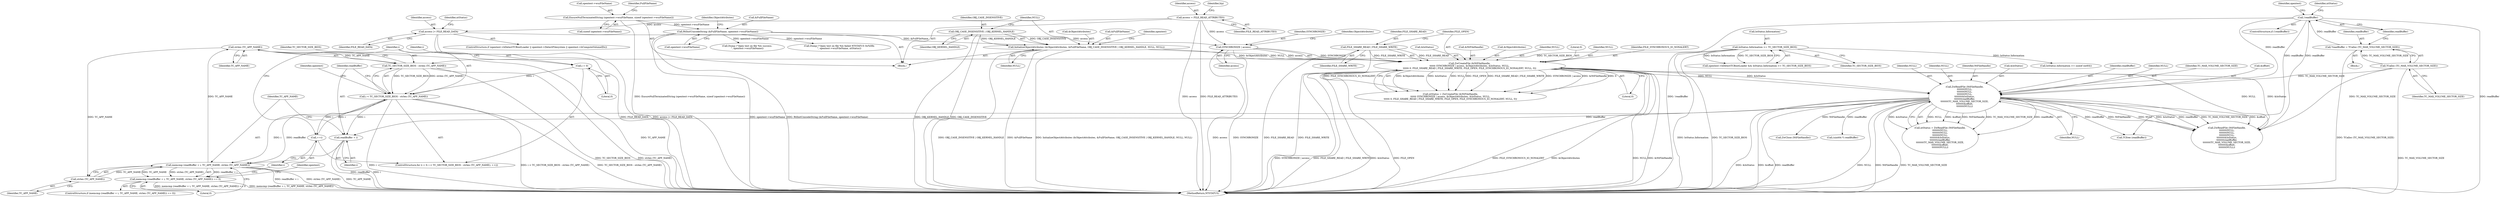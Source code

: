 digraph "0_VeraCrypt_f30f9339c9a0b9bbcc6f5ad38804af39db1f479e@API" {
"1000551" [label="(Call,strlen (TC_APP_NAME))"];
"1000558" [label="(Call,memcmp (readBuffer + i, TC_APP_NAME, strlen (TC_APP_NAME)))"];
"1000515" [label="(Call,ZwReadFile (NtFileHandle,\n\t\t\t\t\t\t\t\tNULL,\n\t\t\t\t\t\t\t\tNULL,\n\t\t\t\t\t\t\t\tNULL,\n\t\t\t\t\t\t\t\t&IoStatus,\n\t\t\t\t\t\t\t\treadBuffer,\n\t\t\t\t\t\t\t\tTC_MAX_VOLUME_SECTOR_SIZE,\n\t\t\t\t\t\t\t\t&offset,\n\t\t\t\t\t\t\t\tNULL))"];
"1000421" [label="(Call,ZwCreateFile (&NtFileHandle,\n\t\t\t\t\t\t SYNCHRONIZE | access, &ObjectAttributes, &IoStatus, NULL,\n\t\t\t\t\t\t 0, FILE_SHARE_READ | FILE_SHARE_WRITE, FILE_OPEN, FILE_SYNCHRONOUS_IO_NONALERT, NULL, 0))"];
"1000424" [label="(Call,SYNCHRONIZE | access)"];
"1000369" [label="(Call,access = FILE_READ_ATTRIBUTES)"];
"1000416" [label="(Call,access |= FILE_READ_DATA)"];
"1000394" [label="(Call,InitializeObjectAttributes (&ObjectAttributes, &FullFileName, OBJ_CASE_INSENSITIVE | OBJ_KERNEL_HANDLE, NULL, NULL))"];
"1000388" [label="(Call,RtlInitUnicodeString (&FullFileName, opentest->wszFileName))"];
"1000380" [label="(Call,EnsureNullTerminatedString (opentest->wszFileName, sizeof (opentest->wszFileName)))"];
"1000399" [label="(Call,OBJ_CASE_INSENSITIVE | OBJ_KERNEL_HANDLE)"];
"1000433" [label="(Call,FILE_SHARE_READ | FILE_SHARE_WRITE)"];
"1000491" [label="(Call,!readBuffer)"];
"1000486" [label="(Call,*readBuffer = TCalloc (TC_MAX_VOLUME_SECTOR_SIZE))"];
"1000488" [label="(Call,TCalloc (TC_MAX_VOLUME_SECTOR_SIZE))"];
"1000547" [label="(Call,i < TC_SECTOR_SIZE_BIOS - strlen (TC_APP_NAME))"];
"1000553" [label="(Call,++i)"];
"1000544" [label="(Call,i = 0)"];
"1000549" [label="(Call,TC_SECTOR_SIZE_BIOS - strlen (TC_APP_NAME))"];
"1000537" [label="(Call,IoStatus.Information >= TC_SECTOR_SIZE_BIOS)"];
"1000551" [label="(Call,strlen (TC_APP_NAME))"];
"1000563" [label="(Call,strlen (TC_APP_NAME))"];
"1000557" [label="(Call,memcmp (readBuffer + i, TC_APP_NAME, strlen (TC_APP_NAME)) == 0)"];
"1000559" [label="(Call,readBuffer + i)"];
"1000396" [label="(Identifier,ObjectAttributes)"];
"1000404" [label="(ControlStructure,if (opentest->bDetectTCBootLoader || opentest->DetectFilesystem || opentest->bComputeVolumeIDs))"];
"1000381" [label="(Call,opentest->wszFileName)"];
"1000484" [label="(Block,)"];
"1000549" [label="(Call,TC_SECTOR_SIZE_BIOS - strlen (TC_APP_NAME))"];
"1000422" [label="(Call,&NtFileHandle)"];
"1000541" [label="(Identifier,TC_SECTOR_SIZE_BIOS)"];
"1000370" [label="(Identifier,access)"];
"1000439" [label="(Literal,0)"];
"1000513" [label="(Call,ntStatus = ZwReadFile (NtFileHandle,\n\t\t\t\t\t\t\t\tNULL,\n\t\t\t\t\t\t\t\tNULL,\n\t\t\t\t\t\t\t\tNULL,\n\t\t\t\t\t\t\t\t&IoStatus,\n\t\t\t\t\t\t\t\treadBuffer,\n\t\t\t\t\t\t\t\tTC_MAX_VOLUME_SECTOR_SIZE,\n\t\t\t\t\t\t\t\t&offset,\n\t\t\t\t\t\t\t\tNULL))"];
"1000546" [label="(Literal,0)"];
"1000394" [label="(Call,InitializeObjectAttributes (&ObjectAttributes, &FullFileName, OBJ_CASE_INSENSITIVE | OBJ_KERNEL_HANDLE, NULL, NULL))"];
"1000486" [label="(Call,*readBuffer = TCalloc (TC_MAX_VOLUME_SECTOR_SIZE))"];
"1000427" [label="(Call,&ObjectAttributes)"];
"1000560" [label="(Identifier,readBuffer)"];
"1000544" [label="(Call,i = 0)"];
"1000576" [label="(Identifier,opentest)"];
"1000551" [label="(Call,strlen (TC_APP_NAME))"];
"1003200" [label="(MethodReturn,NTSTATUS)"];
"1000543" [label="(ControlStructure,for (i = 0; i < TC_SECTOR_SIZE_BIOS - strlen (TC_APP_NAME); ++i))"];
"1000488" [label="(Call,TCalloc (TC_MAX_VOLUME_SECTOR_SIZE))"];
"1000700" [label="(Call,ZwClose (NtFileHandle))"];
"1000519" [label="(Identifier,NULL)"];
"1000515" [label="(Call,ZwReadFile (NtFileHandle,\n\t\t\t\t\t\t\t\tNULL,\n\t\t\t\t\t\t\t\tNULL,\n\t\t\t\t\t\t\t\tNULL,\n\t\t\t\t\t\t\t\t&IoStatus,\n\t\t\t\t\t\t\t\treadBuffer,\n\t\t\t\t\t\t\t\tTC_MAX_VOLUME_SECTOR_SIZE,\n\t\t\t\t\t\t\t\t&offset,\n\t\t\t\t\t\t\t\tNULL))"];
"1000502" [label="(Identifier,opentest)"];
"1000400" [label="(Identifier,OBJ_CASE_INSENSITIVE)"];
"1000424" [label="(Call,SYNCHRONIZE | access)"];
"1000578" [label="(Call,IoStatus.Information >= sizeof (int64))"];
"1000391" [label="(Call,opentest->wszFileName)"];
"1000516" [label="(Identifier,NtFileHandle)"];
"1000417" [label="(Identifier,access)"];
"1000375" [label="(Identifier,Irp)"];
"1000520" [label="(Call,&IoStatus)"];
"1000491" [label="(Call,!readBuffer)"];
"1000538" [label="(Call,IoStatus.Information)"];
"1000558" [label="(Call,memcmp (readBuffer + i, TC_APP_NAME, strlen (TC_APP_NAME)))"];
"1000557" [label="(Call,memcmp (readBuffer + i, TC_APP_NAME, strlen (TC_APP_NAME)) == 0)"];
"1000431" [label="(Identifier,NULL)"];
"1000489" [label="(Identifier,TC_MAX_VOLUME_SECTOR_SIZE)"];
"1000352" [label="(Block,)"];
"1000432" [label="(Literal,0)"];
"1000416" [label="(Call,access |= FILE_READ_DATA)"];
"1000550" [label="(Identifier,TC_SECTOR_SIZE_BIOS)"];
"1000569" [label="(Identifier,opentest)"];
"1000426" [label="(Identifier,access)"];
"1000438" [label="(Identifier,NULL)"];
"1000563" [label="(Call,strlen (TC_APP_NAME))"];
"1000565" [label="(Literal,0)"];
"1000554" [label="(Identifier,i)"];
"1000553" [label="(Call,++i)"];
"1000588" [label="(Call,(uint64 *) readBuffer)"];
"1000537" [label="(Call,IoStatus.Information >= TC_SECTOR_SIZE_BIOS)"];
"1000545" [label="(Identifier,i)"];
"1000698" [label="(Call,TCfree (readBuffer))"];
"1000559" [label="(Call,readBuffer + i)"];
"1000395" [label="(Call,&ObjectAttributes)"];
"1000552" [label="(Identifier,TC_APP_NAME)"];
"1000421" [label="(Call,ZwCreateFile (&NtFileHandle,\n\t\t\t\t\t\t SYNCHRONIZE | access, &ObjectAttributes, &IoStatus, NULL,\n\t\t\t\t\t\t 0, FILE_SHARE_READ | FILE_SHARE_WRITE, FILE_OPEN, FILE_SYNCHRONOUS_IO_NONALERT, NULL, 0))"];
"1000397" [label="(Call,&FullFileName)"];
"1000522" [label="(Identifier,readBuffer)"];
"1000495" [label="(Identifier,ntStatus)"];
"1000425" [label="(Identifier,SYNCHRONIZE)"];
"1000407" [label="(Identifier,opentest)"];
"1000371" [label="(Identifier,FILE_READ_ATTRIBUTES)"];
"1000492" [label="(Identifier,readBuffer)"];
"1000564" [label="(Identifier,TC_APP_NAME)"];
"1000547" [label="(Call,i < TC_SECTOR_SIZE_BIOS - strlen (TC_APP_NAME))"];
"1000433" [label="(Call,FILE_SHARE_READ | FILE_SHARE_WRITE)"];
"1000437" [label="(Identifier,FILE_SYNCHRONOUS_IO_NONALERT)"];
"1000562" [label="(Identifier,TC_APP_NAME)"];
"1000390" [label="(Identifier,FullFileName)"];
"1000548" [label="(Identifier,i)"];
"1000403" [label="(Identifier,NULL)"];
"1000487" [label="(Identifier,readBuffer)"];
"1000380" [label="(Call,EnsureNullTerminatedString (opentest->wszFileName, sizeof (opentest->wszFileName)))"];
"1000490" [label="(ControlStructure,if (!readBuffer))"];
"1000428" [label="(Identifier,ObjectAttributes)"];
"1000533" [label="(Call,opentest->bDetectTCBootLoader && IoStatus.Information >= TC_SECTOR_SIZE_BIOS)"];
"1000399" [label="(Call,OBJ_CASE_INSENSITIVE | OBJ_KERNEL_HANDLE)"];
"1000556" [label="(ControlStructure,if (memcmp (readBuffer + i, TC_APP_NAME, strlen (TC_APP_NAME)) == 0))"];
"1000369" [label="(Call,access = FILE_READ_ATTRIBUTES)"];
"1000384" [label="(Call,sizeof (opentest->wszFileName))"];
"1000526" [label="(Identifier,NULL)"];
"1000667" [label="(Call,ZwReadFile (NtFileHandle,\n\t\t\t\t\t\t\t\tNULL,\n\t\t\t\t\t\t\t\tNULL,\n\t\t\t\t\t\t\t\tNULL,\n\t\t\t\t\t\t\t\t&IoStatus,\n\t\t\t\t\t\t\t\treadBuffer,\n\t\t\t\t\t\t\t\tTC_MAX_VOLUME_SECTOR_SIZE,\n\t\t\t\t\t\t\t\t&offset,\n\t\t\t\t\t\t\t\tNULL))"];
"1000436" [label="(Identifier,FILE_OPEN)"];
"1000517" [label="(Identifier,NULL)"];
"1000401" [label="(Identifier,OBJ_KERNEL_HANDLE)"];
"1000523" [label="(Identifier,TC_MAX_VOLUME_SECTOR_SIZE)"];
"1000429" [label="(Call,&IoStatus)"];
"1000561" [label="(Identifier,i)"];
"1000524" [label="(Call,&offset)"];
"1000420" [label="(Identifier,ntStatus)"];
"1000419" [label="(Call,ntStatus = ZwCreateFile (&NtFileHandle,\n\t\t\t\t\t\t SYNCHRONIZE | access, &ObjectAttributes, &IoStatus, NULL,\n\t\t\t\t\t\t 0, FILE_SHARE_READ | FILE_SHARE_WRITE, FILE_OPEN, FILE_SYNCHRONOUS_IO_NONALERT, NULL, 0))"];
"1000388" [label="(Call,RtlInitUnicodeString (&FullFileName, opentest->wszFileName))"];
"1000389" [label="(Call,&FullFileName)"];
"1000434" [label="(Identifier,FILE_SHARE_READ)"];
"1000402" [label="(Identifier,NULL)"];
"1000702" [label="(Call,Dump (\"Open test on file %ls success.\n\", opentest->wszFileName))"];
"1000709" [label="(Call,Dump (\"Open test on file %ls failed NTSTATUS 0x%08x\n\", opentest->wszFileName, ntStatus))"];
"1000435" [label="(Identifier,FILE_SHARE_WRITE)"];
"1000418" [label="(Identifier,FILE_READ_DATA)"];
"1000518" [label="(Identifier,NULL)"];
"1000551" -> "1000549"  [label="AST: "];
"1000551" -> "1000552"  [label="CFG: "];
"1000552" -> "1000551"  [label="AST: "];
"1000549" -> "1000551"  [label="CFG: "];
"1000551" -> "1003200"  [label="DDG: TC_APP_NAME"];
"1000551" -> "1000549"  [label="DDG: TC_APP_NAME"];
"1000558" -> "1000551"  [label="DDG: TC_APP_NAME"];
"1000551" -> "1000563"  [label="DDG: TC_APP_NAME"];
"1000558" -> "1000557"  [label="AST: "];
"1000558" -> "1000563"  [label="CFG: "];
"1000559" -> "1000558"  [label="AST: "];
"1000562" -> "1000558"  [label="AST: "];
"1000563" -> "1000558"  [label="AST: "];
"1000565" -> "1000558"  [label="CFG: "];
"1000558" -> "1003200"  [label="DDG: strlen (TC_APP_NAME)"];
"1000558" -> "1003200"  [label="DDG: TC_APP_NAME"];
"1000558" -> "1003200"  [label="DDG: readBuffer + i"];
"1000558" -> "1000557"  [label="DDG: readBuffer + i"];
"1000558" -> "1000557"  [label="DDG: TC_APP_NAME"];
"1000558" -> "1000557"  [label="DDG: strlen (TC_APP_NAME)"];
"1000515" -> "1000558"  [label="DDG: readBuffer"];
"1000547" -> "1000558"  [label="DDG: i"];
"1000563" -> "1000558"  [label="DDG: TC_APP_NAME"];
"1000515" -> "1000513"  [label="AST: "];
"1000515" -> "1000526"  [label="CFG: "];
"1000516" -> "1000515"  [label="AST: "];
"1000517" -> "1000515"  [label="AST: "];
"1000518" -> "1000515"  [label="AST: "];
"1000519" -> "1000515"  [label="AST: "];
"1000520" -> "1000515"  [label="AST: "];
"1000522" -> "1000515"  [label="AST: "];
"1000523" -> "1000515"  [label="AST: "];
"1000524" -> "1000515"  [label="AST: "];
"1000526" -> "1000515"  [label="AST: "];
"1000513" -> "1000515"  [label="CFG: "];
"1000515" -> "1003200"  [label="DDG: &IoStatus"];
"1000515" -> "1003200"  [label="DDG: &offset"];
"1000515" -> "1003200"  [label="DDG: readBuffer"];
"1000515" -> "1003200"  [label="DDG: NULL"];
"1000515" -> "1003200"  [label="DDG: NtFileHandle"];
"1000515" -> "1003200"  [label="DDG: TC_MAX_VOLUME_SECTOR_SIZE"];
"1000515" -> "1000513"  [label="DDG: NULL"];
"1000515" -> "1000513"  [label="DDG: &offset"];
"1000515" -> "1000513"  [label="DDG: NtFileHandle"];
"1000515" -> "1000513"  [label="DDG: TC_MAX_VOLUME_SECTOR_SIZE"];
"1000515" -> "1000513"  [label="DDG: readBuffer"];
"1000515" -> "1000513"  [label="DDG: &IoStatus"];
"1000421" -> "1000515"  [label="DDG: NULL"];
"1000421" -> "1000515"  [label="DDG: &IoStatus"];
"1000491" -> "1000515"  [label="DDG: readBuffer"];
"1000488" -> "1000515"  [label="DDG: TC_MAX_VOLUME_SECTOR_SIZE"];
"1000515" -> "1000559"  [label="DDG: readBuffer"];
"1000515" -> "1000588"  [label="DDG: readBuffer"];
"1000515" -> "1000667"  [label="DDG: NtFileHandle"];
"1000515" -> "1000667"  [label="DDG: NULL"];
"1000515" -> "1000667"  [label="DDG: &IoStatus"];
"1000515" -> "1000667"  [label="DDG: readBuffer"];
"1000515" -> "1000667"  [label="DDG: TC_MAX_VOLUME_SECTOR_SIZE"];
"1000515" -> "1000667"  [label="DDG: &offset"];
"1000515" -> "1000698"  [label="DDG: readBuffer"];
"1000515" -> "1000700"  [label="DDG: NtFileHandle"];
"1000421" -> "1000419"  [label="AST: "];
"1000421" -> "1000439"  [label="CFG: "];
"1000422" -> "1000421"  [label="AST: "];
"1000424" -> "1000421"  [label="AST: "];
"1000427" -> "1000421"  [label="AST: "];
"1000429" -> "1000421"  [label="AST: "];
"1000431" -> "1000421"  [label="AST: "];
"1000432" -> "1000421"  [label="AST: "];
"1000433" -> "1000421"  [label="AST: "];
"1000436" -> "1000421"  [label="AST: "];
"1000437" -> "1000421"  [label="AST: "];
"1000438" -> "1000421"  [label="AST: "];
"1000439" -> "1000421"  [label="AST: "];
"1000419" -> "1000421"  [label="CFG: "];
"1000421" -> "1003200"  [label="DDG: FILE_OPEN"];
"1000421" -> "1003200"  [label="DDG: FILE_SYNCHRONOUS_IO_NONALERT"];
"1000421" -> "1003200"  [label="DDG: &ObjectAttributes"];
"1000421" -> "1003200"  [label="DDG: NULL"];
"1000421" -> "1003200"  [label="DDG: &NtFileHandle"];
"1000421" -> "1003200"  [label="DDG: SYNCHRONIZE | access"];
"1000421" -> "1003200"  [label="DDG: FILE_SHARE_READ | FILE_SHARE_WRITE"];
"1000421" -> "1003200"  [label="DDG: &IoStatus"];
"1000421" -> "1000419"  [label="DDG: &ObjectAttributes"];
"1000421" -> "1000419"  [label="DDG: &IoStatus"];
"1000421" -> "1000419"  [label="DDG: NULL"];
"1000421" -> "1000419"  [label="DDG: FILE_OPEN"];
"1000421" -> "1000419"  [label="DDG: FILE_SHARE_READ | FILE_SHARE_WRITE"];
"1000421" -> "1000419"  [label="DDG: SYNCHRONIZE | access"];
"1000421" -> "1000419"  [label="DDG: &NtFileHandle"];
"1000421" -> "1000419"  [label="DDG: 0"];
"1000421" -> "1000419"  [label="DDG: FILE_SYNCHRONOUS_IO_NONALERT"];
"1000424" -> "1000421"  [label="DDG: SYNCHRONIZE"];
"1000424" -> "1000421"  [label="DDG: access"];
"1000394" -> "1000421"  [label="DDG: &ObjectAttributes"];
"1000394" -> "1000421"  [label="DDG: NULL"];
"1000433" -> "1000421"  [label="DDG: FILE_SHARE_READ"];
"1000433" -> "1000421"  [label="DDG: FILE_SHARE_WRITE"];
"1000421" -> "1000667"  [label="DDG: NULL"];
"1000421" -> "1000667"  [label="DDG: &IoStatus"];
"1000424" -> "1000426"  [label="CFG: "];
"1000425" -> "1000424"  [label="AST: "];
"1000426" -> "1000424"  [label="AST: "];
"1000428" -> "1000424"  [label="CFG: "];
"1000424" -> "1003200"  [label="DDG: access"];
"1000424" -> "1003200"  [label="DDG: SYNCHRONIZE"];
"1000369" -> "1000424"  [label="DDG: access"];
"1000416" -> "1000424"  [label="DDG: access"];
"1000369" -> "1000352"  [label="AST: "];
"1000369" -> "1000371"  [label="CFG: "];
"1000370" -> "1000369"  [label="AST: "];
"1000371" -> "1000369"  [label="AST: "];
"1000375" -> "1000369"  [label="CFG: "];
"1000369" -> "1003200"  [label="DDG: access"];
"1000369" -> "1003200"  [label="DDG: FILE_READ_ATTRIBUTES"];
"1000369" -> "1000416"  [label="DDG: access"];
"1000416" -> "1000404"  [label="AST: "];
"1000416" -> "1000418"  [label="CFG: "];
"1000417" -> "1000416"  [label="AST: "];
"1000418" -> "1000416"  [label="AST: "];
"1000420" -> "1000416"  [label="CFG: "];
"1000416" -> "1003200"  [label="DDG: access |= FILE_READ_DATA"];
"1000416" -> "1003200"  [label="DDG: FILE_READ_DATA"];
"1000394" -> "1000352"  [label="AST: "];
"1000394" -> "1000403"  [label="CFG: "];
"1000395" -> "1000394"  [label="AST: "];
"1000397" -> "1000394"  [label="AST: "];
"1000399" -> "1000394"  [label="AST: "];
"1000402" -> "1000394"  [label="AST: "];
"1000403" -> "1000394"  [label="AST: "];
"1000407" -> "1000394"  [label="CFG: "];
"1000394" -> "1003200"  [label="DDG: &FullFileName"];
"1000394" -> "1003200"  [label="DDG: InitializeObjectAttributes (&ObjectAttributes, &FullFileName, OBJ_CASE_INSENSITIVE | OBJ_KERNEL_HANDLE, NULL, NULL)"];
"1000394" -> "1003200"  [label="DDG: OBJ_CASE_INSENSITIVE | OBJ_KERNEL_HANDLE"];
"1000388" -> "1000394"  [label="DDG: &FullFileName"];
"1000399" -> "1000394"  [label="DDG: OBJ_CASE_INSENSITIVE"];
"1000399" -> "1000394"  [label="DDG: OBJ_KERNEL_HANDLE"];
"1000388" -> "1000352"  [label="AST: "];
"1000388" -> "1000391"  [label="CFG: "];
"1000389" -> "1000388"  [label="AST: "];
"1000391" -> "1000388"  [label="AST: "];
"1000396" -> "1000388"  [label="CFG: "];
"1000388" -> "1003200"  [label="DDG: RtlInitUnicodeString (&FullFileName, opentest->wszFileName)"];
"1000388" -> "1003200"  [label="DDG: opentest->wszFileName"];
"1000380" -> "1000388"  [label="DDG: opentest->wszFileName"];
"1000388" -> "1000702"  [label="DDG: opentest->wszFileName"];
"1000388" -> "1000709"  [label="DDG: opentest->wszFileName"];
"1000380" -> "1000352"  [label="AST: "];
"1000380" -> "1000384"  [label="CFG: "];
"1000381" -> "1000380"  [label="AST: "];
"1000384" -> "1000380"  [label="AST: "];
"1000390" -> "1000380"  [label="CFG: "];
"1000380" -> "1003200"  [label="DDG: EnsureNullTerminatedString (opentest->wszFileName, sizeof (opentest->wszFileName))"];
"1000399" -> "1000401"  [label="CFG: "];
"1000400" -> "1000399"  [label="AST: "];
"1000401" -> "1000399"  [label="AST: "];
"1000402" -> "1000399"  [label="CFG: "];
"1000399" -> "1003200"  [label="DDG: OBJ_KERNEL_HANDLE"];
"1000399" -> "1003200"  [label="DDG: OBJ_CASE_INSENSITIVE"];
"1000433" -> "1000435"  [label="CFG: "];
"1000434" -> "1000433"  [label="AST: "];
"1000435" -> "1000433"  [label="AST: "];
"1000436" -> "1000433"  [label="CFG: "];
"1000433" -> "1003200"  [label="DDG: FILE_SHARE_READ"];
"1000433" -> "1003200"  [label="DDG: FILE_SHARE_WRITE"];
"1000491" -> "1000490"  [label="AST: "];
"1000491" -> "1000492"  [label="CFG: "];
"1000492" -> "1000491"  [label="AST: "];
"1000495" -> "1000491"  [label="CFG: "];
"1000502" -> "1000491"  [label="CFG: "];
"1000491" -> "1003200"  [label="DDG: !readBuffer"];
"1000491" -> "1003200"  [label="DDG: readBuffer"];
"1000486" -> "1000491"  [label="DDG: readBuffer"];
"1000491" -> "1000667"  [label="DDG: readBuffer"];
"1000491" -> "1000698"  [label="DDG: readBuffer"];
"1000486" -> "1000484"  [label="AST: "];
"1000486" -> "1000488"  [label="CFG: "];
"1000487" -> "1000486"  [label="AST: "];
"1000488" -> "1000486"  [label="AST: "];
"1000492" -> "1000486"  [label="CFG: "];
"1000486" -> "1003200"  [label="DDG: TCalloc (TC_MAX_VOLUME_SECTOR_SIZE)"];
"1000488" -> "1000486"  [label="DDG: TC_MAX_VOLUME_SECTOR_SIZE"];
"1000488" -> "1000489"  [label="CFG: "];
"1000489" -> "1000488"  [label="AST: "];
"1000488" -> "1003200"  [label="DDG: TC_MAX_VOLUME_SECTOR_SIZE"];
"1000488" -> "1000667"  [label="DDG: TC_MAX_VOLUME_SECTOR_SIZE"];
"1000547" -> "1000543"  [label="AST: "];
"1000547" -> "1000549"  [label="CFG: "];
"1000548" -> "1000547"  [label="AST: "];
"1000549" -> "1000547"  [label="AST: "];
"1000560" -> "1000547"  [label="CFG: "];
"1000576" -> "1000547"  [label="CFG: "];
"1000547" -> "1003200"  [label="DDG: i"];
"1000547" -> "1003200"  [label="DDG: i < TC_SECTOR_SIZE_BIOS - strlen (TC_APP_NAME)"];
"1000547" -> "1003200"  [label="DDG: TC_SECTOR_SIZE_BIOS - strlen (TC_APP_NAME)"];
"1000553" -> "1000547"  [label="DDG: i"];
"1000544" -> "1000547"  [label="DDG: i"];
"1000549" -> "1000547"  [label="DDG: TC_SECTOR_SIZE_BIOS"];
"1000549" -> "1000547"  [label="DDG: strlen (TC_APP_NAME)"];
"1000547" -> "1000553"  [label="DDG: i"];
"1000547" -> "1000559"  [label="DDG: i"];
"1000553" -> "1000543"  [label="AST: "];
"1000553" -> "1000554"  [label="CFG: "];
"1000554" -> "1000553"  [label="AST: "];
"1000548" -> "1000553"  [label="CFG: "];
"1000544" -> "1000543"  [label="AST: "];
"1000544" -> "1000546"  [label="CFG: "];
"1000545" -> "1000544"  [label="AST: "];
"1000546" -> "1000544"  [label="AST: "];
"1000548" -> "1000544"  [label="CFG: "];
"1000550" -> "1000549"  [label="AST: "];
"1000549" -> "1003200"  [label="DDG: TC_SECTOR_SIZE_BIOS"];
"1000549" -> "1003200"  [label="DDG: strlen (TC_APP_NAME)"];
"1000537" -> "1000549"  [label="DDG: TC_SECTOR_SIZE_BIOS"];
"1000537" -> "1000533"  [label="AST: "];
"1000537" -> "1000541"  [label="CFG: "];
"1000538" -> "1000537"  [label="AST: "];
"1000541" -> "1000537"  [label="AST: "];
"1000533" -> "1000537"  [label="CFG: "];
"1000537" -> "1003200"  [label="DDG: IoStatus.Information"];
"1000537" -> "1003200"  [label="DDG: TC_SECTOR_SIZE_BIOS"];
"1000537" -> "1000533"  [label="DDG: IoStatus.Information"];
"1000537" -> "1000533"  [label="DDG: TC_SECTOR_SIZE_BIOS"];
"1000537" -> "1000578"  [label="DDG: IoStatus.Information"];
"1000563" -> "1000564"  [label="CFG: "];
"1000564" -> "1000563"  [label="AST: "];
"1000557" -> "1000556"  [label="AST: "];
"1000557" -> "1000565"  [label="CFG: "];
"1000565" -> "1000557"  [label="AST: "];
"1000569" -> "1000557"  [label="CFG: "];
"1000554" -> "1000557"  [label="CFG: "];
"1000557" -> "1003200"  [label="DDG: memcmp (readBuffer + i, TC_APP_NAME, strlen (TC_APP_NAME)) == 0"];
"1000557" -> "1003200"  [label="DDG: memcmp (readBuffer + i, TC_APP_NAME, strlen (TC_APP_NAME))"];
"1000559" -> "1000561"  [label="CFG: "];
"1000560" -> "1000559"  [label="AST: "];
"1000561" -> "1000559"  [label="AST: "];
"1000562" -> "1000559"  [label="CFG: "];
"1000559" -> "1003200"  [label="DDG: readBuffer"];
"1000559" -> "1003200"  [label="DDG: i"];
}
